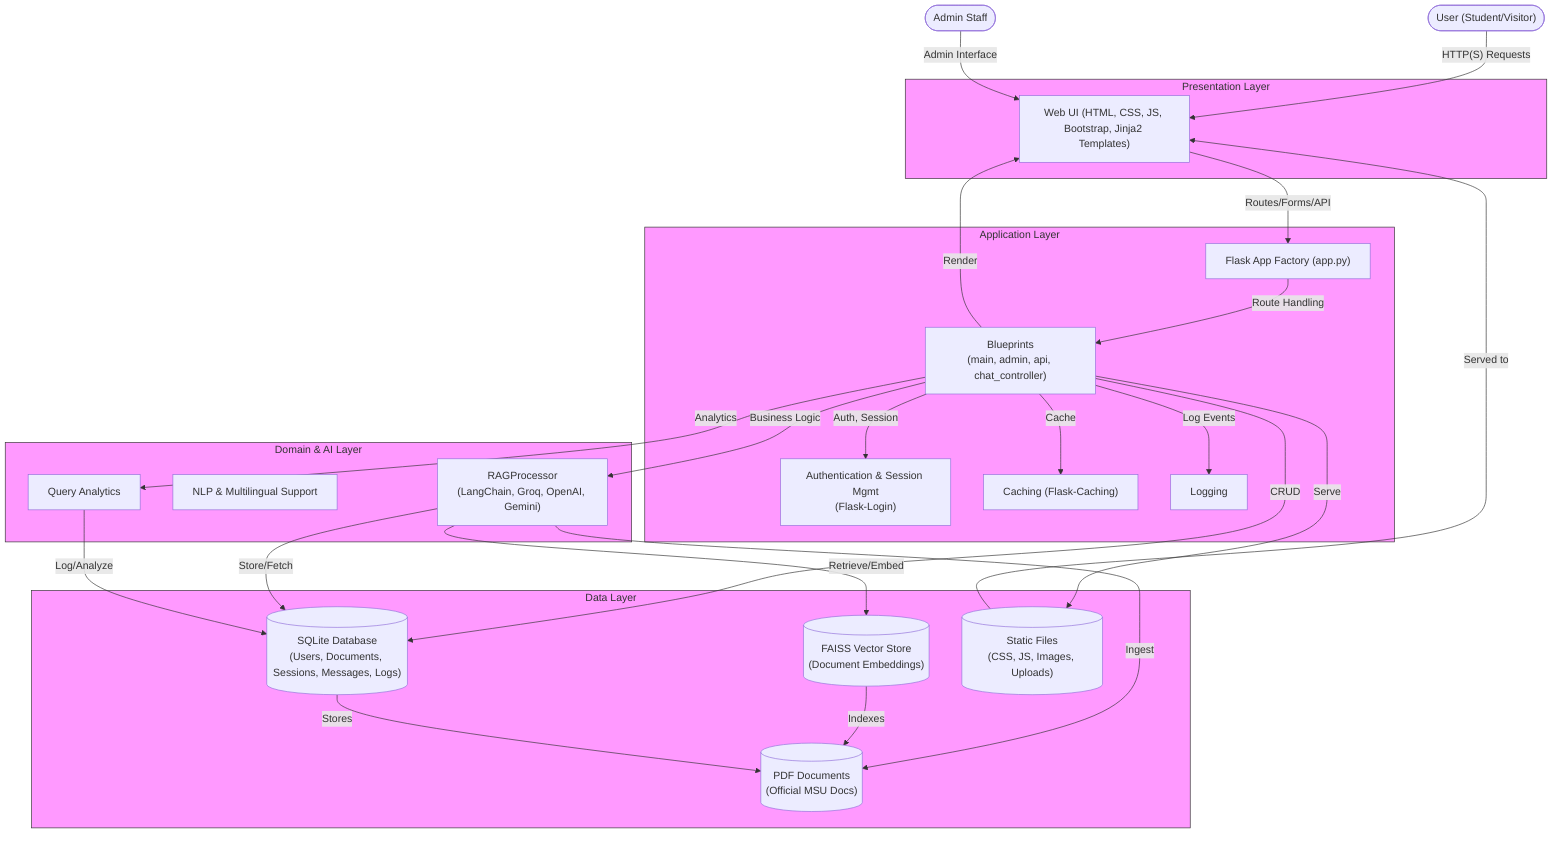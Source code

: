 %% MSU AI Chatbot System Architecture (Professional, Layered)
%% Suitable for research paper inclusion

flowchart TD
    %% External Actors
    User(["User (Student/Visitor)"])
    Admin(["Admin Staff"])

    %% Presentation Layer
    subgraph Presentation_Layer["Presentation Layer"]
        WebUI["Web UI (HTML, CSS, JS, Bootstrap, Jinja2 Templates)"]
    end

    %% Application Layer
    subgraph Application_Layer["Application Layer"]
        FlaskApp["Flask App Factory (app.py)"]
        Blueprints["Blueprints\n(main, admin, api, chat_controller)"]
        Auth["Authentication & Session Mgmt\n(Flask-Login)"]
        Caching["Caching (Flask-Caching)"]
        Logging["Logging"]
    end

    %% Domain/AI Layer
    subgraph Domain_Layer["Domain & AI Layer"]
        RAG["RAGProcessor\n(LangChain, Groq, OpenAI, Gemini)"]
        NLP["NLP & Multilingual Support"]
        Analytics["Query Analytics"]
    end

    %% Data Layer
    subgraph Data_Layer["Data Layer"]
        DB[("SQLite Database\n(Users, Documents, Sessions, Messages, Logs)")]
        VectorStore[("FAISS Vector Store\n(Document Embeddings)")]
        PDFs[("PDF Documents\n(Official MSU Docs)")]
        StaticFiles[("Static Files\n(CSS, JS, Images, Uploads)")]
    end

    %% Data Flow & Interactions
    User -- "HTTP(S) Requests" --> WebUI
    Admin -- "Admin Interface" --> WebUI
    WebUI -- "Routes/Forms/API" --> FlaskApp
    FlaskApp -- "Route Handling" --> Blueprints
    Blueprints -- "Render" --> WebUI
    Blueprints -- "Auth, Session" --> Auth
    Blueprints -- "Cache" --> Caching
    Blueprints -- "Log Events" --> Logging
    Blueprints -- "Business Logic" --> RAG
    Blueprints -- "CRUD" --> DB
    Blueprints -- "Analytics" --> Analytics
    Blueprints -- "Serve" --> StaticFiles
    RAG -- "Retrieve/Embed" --> VectorStore
    RAG -- "Ingest" --> PDFs
    RAG -- "Store/Fetch" --> DB
    Analytics -- "Log/Analyze" --> DB
    VectorStore -- "Indexes" --> PDFs
    DB -- "Stores" --> PDFs
    StaticFiles -- "Served to" --> WebUI

    %% Notes
    classDef layer fill:#f9f,stroke:#333,stroke-width:1px;
    class Presentation_Layer,Application_Layer,Domain_Layer,Data_Layer layer;